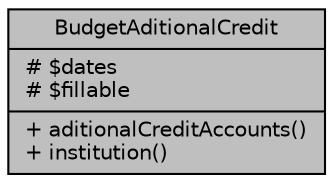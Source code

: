 digraph "BudgetAditionalCredit"
{
 // LATEX_PDF_SIZE
  bgcolor="transparent";
  edge [fontname="Helvetica",fontsize="10",labelfontname="Helvetica",labelfontsize="10"];
  node [fontname="Helvetica",fontsize="10",shape=record];
  Node1 [label="{BudgetAditionalCredit\n|# $dates\l# $fillable\l|+ aditionalCreditAccounts()\l+ institution()\l}",height=0.2,width=0.4,color="black", fillcolor="grey75", style="filled", fontcolor="black",tooltip="Datos de los créditos adicionales."];
}

